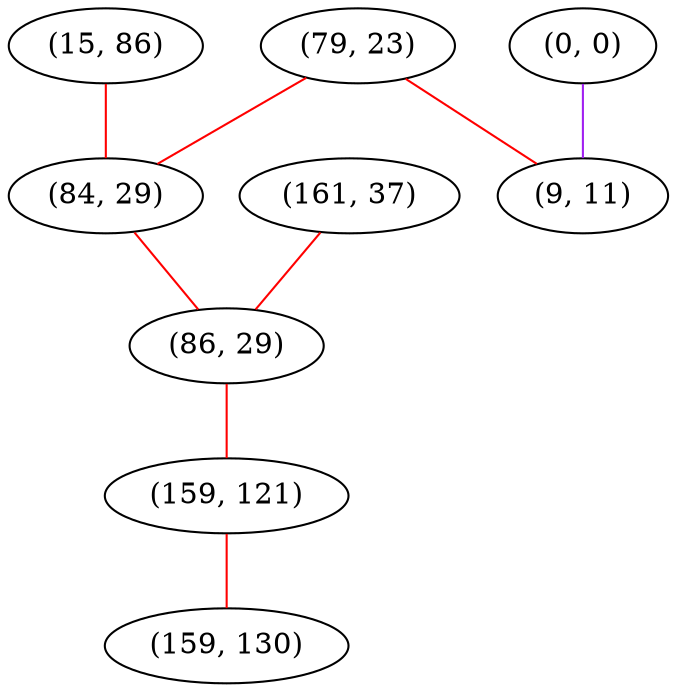 graph "" {
"(15, 86)";
"(0, 0)";
"(79, 23)";
"(84, 29)";
"(161, 37)";
"(9, 11)";
"(86, 29)";
"(159, 121)";
"(159, 130)";
"(15, 86)" -- "(84, 29)"  [color=red, key=0, weight=1];
"(0, 0)" -- "(9, 11)"  [color=purple, key=0, weight=4];
"(79, 23)" -- "(84, 29)"  [color=red, key=0, weight=1];
"(79, 23)" -- "(9, 11)"  [color=red, key=0, weight=1];
"(84, 29)" -- "(86, 29)"  [color=red, key=0, weight=1];
"(161, 37)" -- "(86, 29)"  [color=red, key=0, weight=1];
"(86, 29)" -- "(159, 121)"  [color=red, key=0, weight=1];
"(159, 121)" -- "(159, 130)"  [color=red, key=0, weight=1];
}

